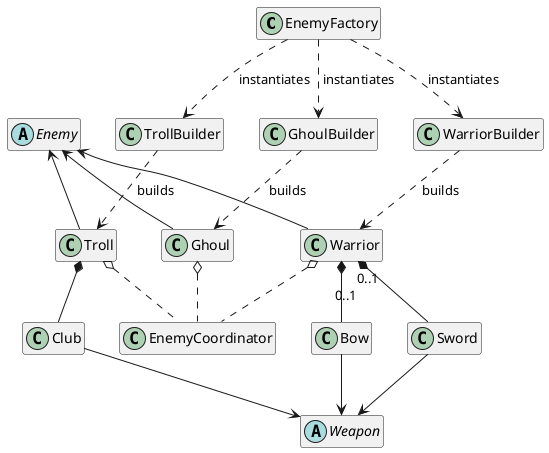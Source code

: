 @startuml;

hide members

class EnemyFactory {}

together {
    class TrollBuilder {}
    class GhoulBuilder {}
    class WarriorBuilder {}
}

EnemyFactory .down.> TrollBuilder   : instantiates
EnemyFactory .down.> GhoulBuilder   : " instantiates"
EnemyFactory .down.> WarriorBuilder : instantiates

abstract class Enemy
'together {
    class Troll   {}
    class Ghoul   {}
    class Warrior {}
'}

Troll   -up-> Enemy
Ghoul   -up-> Enemy
Warrior -up-> Enemy

class EnemyCoordinator {}

Troll   o.down. EnemyCoordinator
Ghoul   o.down. EnemyCoordinator
Warrior o.down. EnemyCoordinator

TrollBuilder   ..> Troll   : " builds"
GhoulBuilder   ..> Ghoul   : " builds"
WarriorBuilder ..> Warrior : " builds"

abstract class Weapon {}
class Sword
class Club

Bow   -down-> Weapon
Sword -down-> Weapon
Club  -down-> Weapon


Troll             *-- Club
Warrior    "\n          0..1" *-- Sword
Warrior "   0..1" *-- Bow

@enduml;
